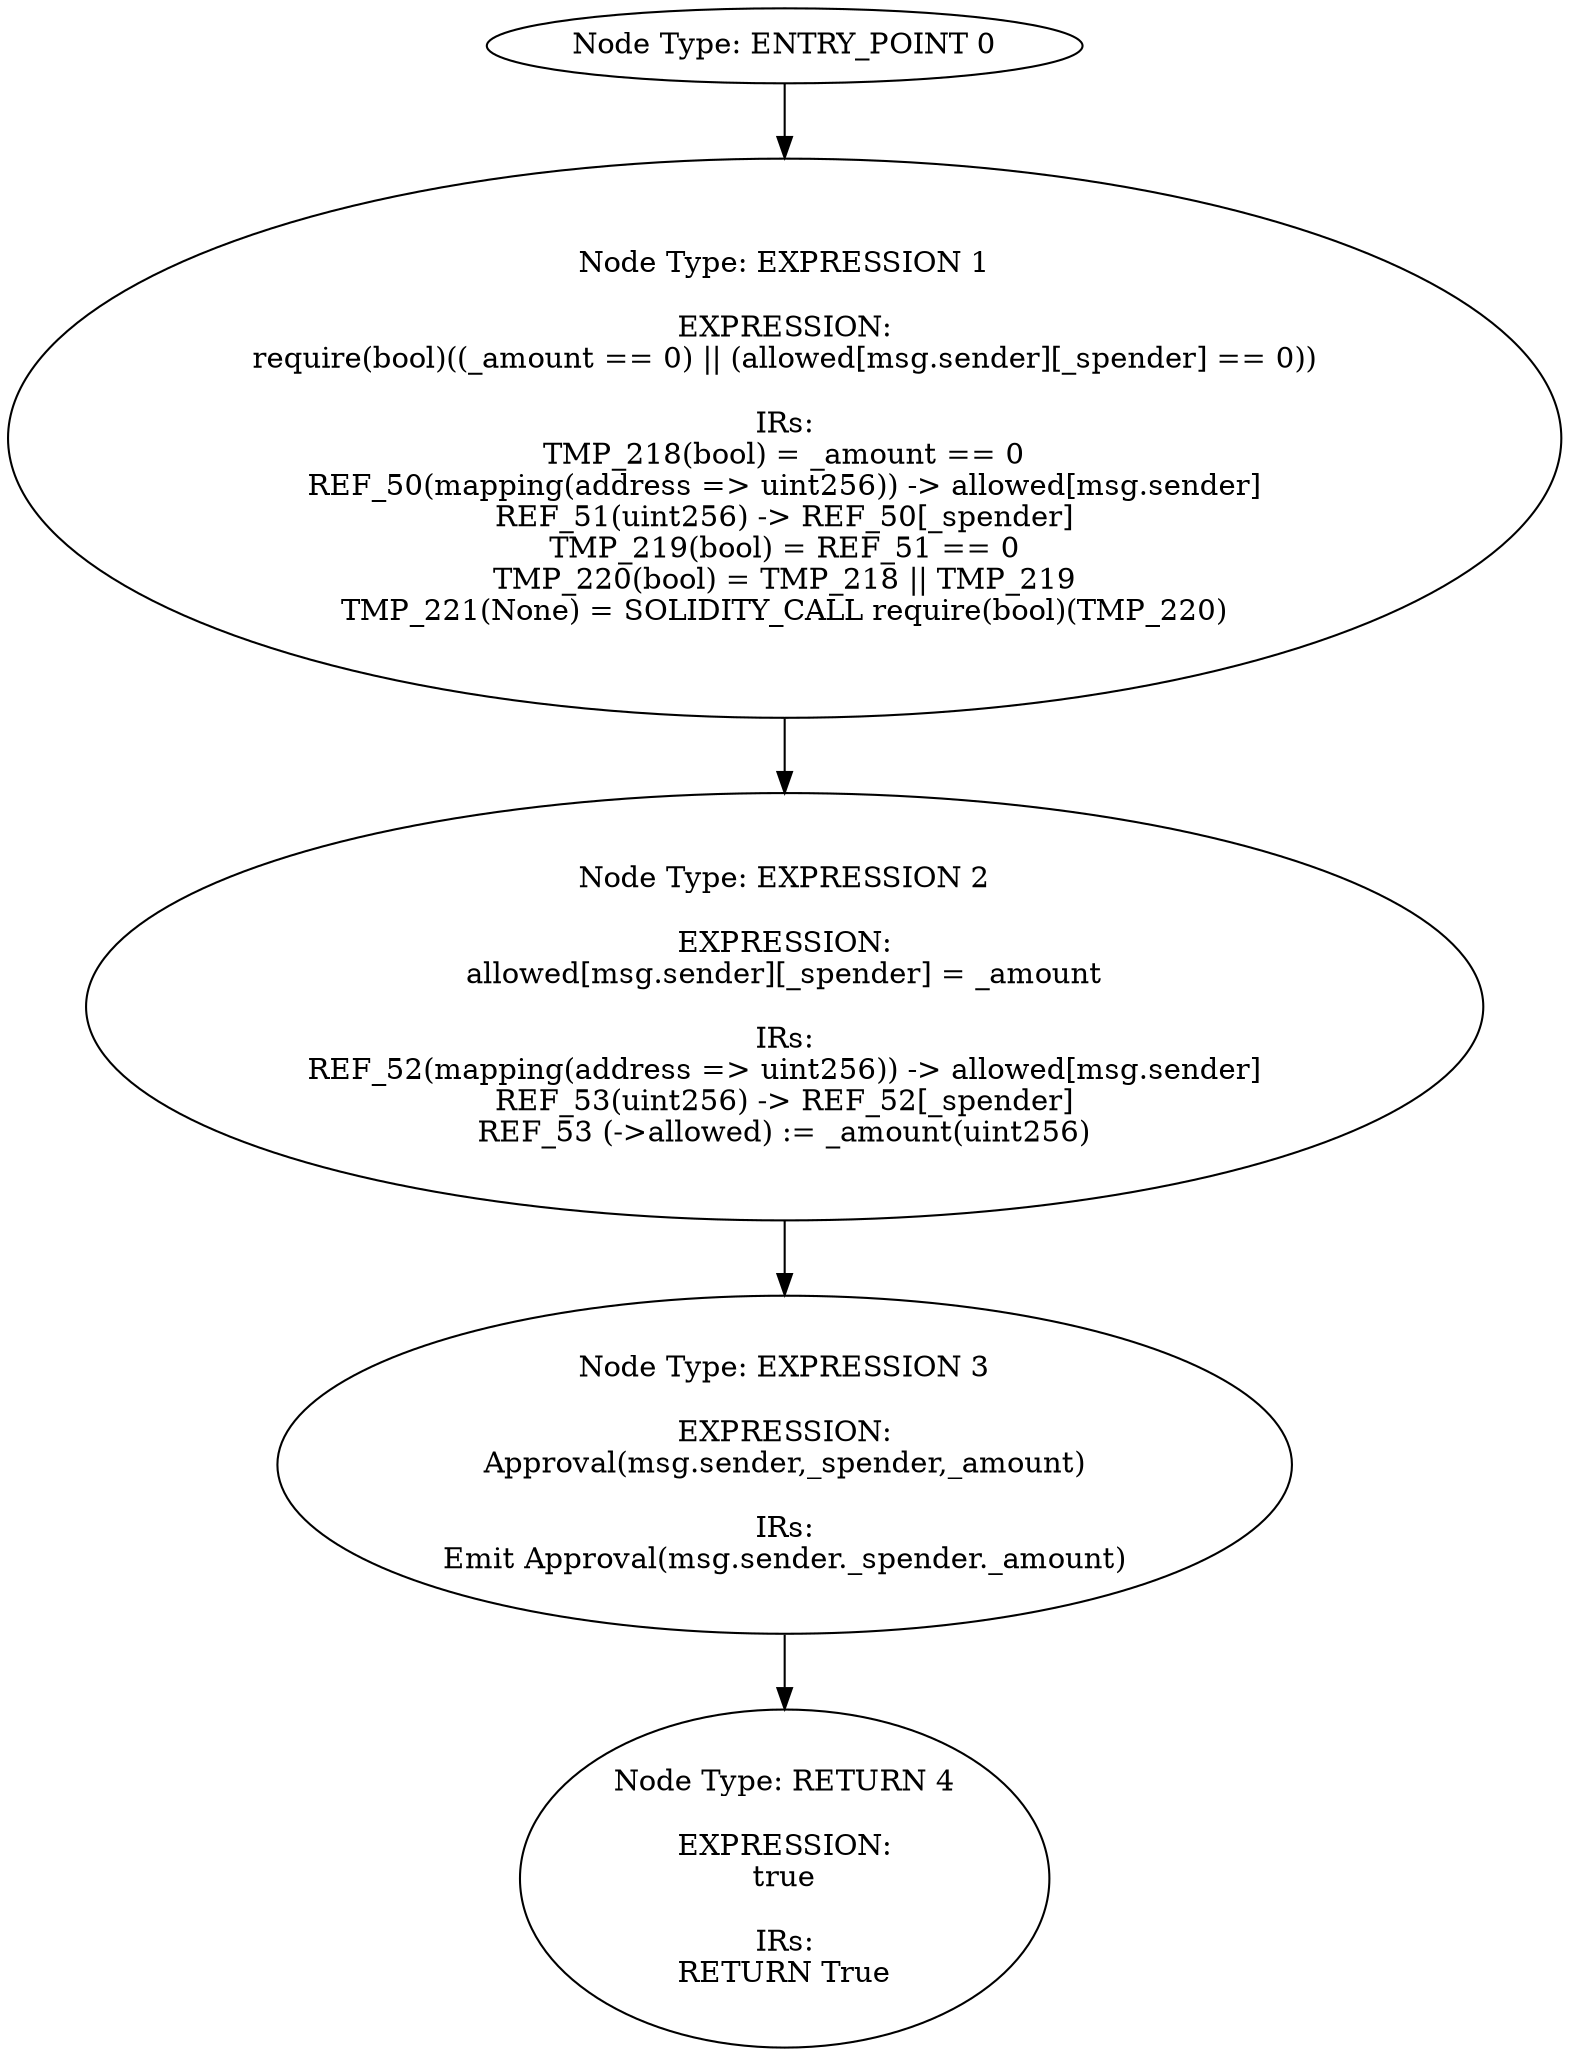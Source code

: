 digraph{
0[label="Node Type: ENTRY_POINT 0
"];
0->1;
1[label="Node Type: EXPRESSION 1

EXPRESSION:
require(bool)((_amount == 0) || (allowed[msg.sender][_spender] == 0))

IRs:
TMP_218(bool) = _amount == 0
REF_50(mapping(address => uint256)) -> allowed[msg.sender]
REF_51(uint256) -> REF_50[_spender]
TMP_219(bool) = REF_51 == 0
TMP_220(bool) = TMP_218 || TMP_219
TMP_221(None) = SOLIDITY_CALL require(bool)(TMP_220)"];
1->2;
2[label="Node Type: EXPRESSION 2

EXPRESSION:
allowed[msg.sender][_spender] = _amount

IRs:
REF_52(mapping(address => uint256)) -> allowed[msg.sender]
REF_53(uint256) -> REF_52[_spender]
REF_53 (->allowed) := _amount(uint256)"];
2->3;
3[label="Node Type: EXPRESSION 3

EXPRESSION:
Approval(msg.sender,_spender,_amount)

IRs:
Emit Approval(msg.sender._spender._amount)"];
3->4;
4[label="Node Type: RETURN 4

EXPRESSION:
true

IRs:
RETURN True"];
}
